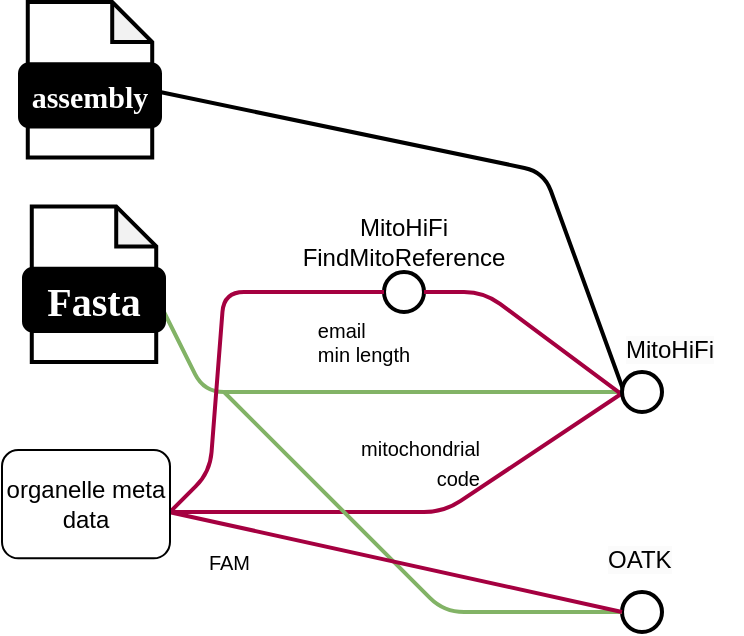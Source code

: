 <mxfile version="24.0.2" type="device">
  <diagram name="Page-1" id="2A7oEl3aQSgAAQ8X1VrI">
    <mxGraphModel dx="1199" dy="621" grid="1" gridSize="10" guides="1" tooltips="1" connect="1" arrows="1" fold="1" page="1" pageScale="1" pageWidth="1169" pageHeight="827" math="0" shadow="0">
      <root>
        <mxCell id="0" />
        <mxCell id="1" parent="0" />
        <mxCell id="4_1eloq482EJRbt4DOkw-5" value="" style="ellipse;whiteSpace=wrap;html=1;aspect=fixed;rounded=1;rotation=0;strokeWidth=2;" parent="1" vertex="1">
          <mxGeometry x="320" y="170" width="20" height="20" as="geometry" />
        </mxCell>
        <mxCell id="4_1eloq482EJRbt4DOkw-13" value="" style="endArrow=none;html=1;rounded=1;strokeWidth=2;exitX=0;exitY=0.5;exitDx=0;exitDy=0;fillColor=#d5e8d4;strokeColor=#82b366;" parent="1" edge="1">
          <mxGeometry width="50" height="50" relative="1" as="geometry">
            <mxPoint x="440" y="230" as="sourcePoint" />
            <mxPoint x="210" y="190" as="targetPoint" />
            <Array as="points">
              <mxPoint x="230" y="230" />
            </Array>
          </mxGeometry>
        </mxCell>
        <mxCell id="4_1eloq482EJRbt4DOkw-15" value="" style="endArrow=none;html=1;rounded=1;strokeWidth=2;entryX=0;entryY=0.5;entryDx=0;entryDy=0;fillColor=#d80073;strokeColor=#A50040;" parent="1" edge="1">
          <mxGeometry width="50" height="50" relative="1" as="geometry">
            <mxPoint x="213" y="290" as="sourcePoint" />
            <mxPoint x="440" y="230" as="targetPoint" />
            <Array as="points">
              <mxPoint x="233" y="290" />
              <mxPoint x="350" y="290" />
            </Array>
          </mxGeometry>
        </mxCell>
        <mxCell id="4_1eloq482EJRbt4DOkw-16" value="" style="endArrow=none;html=1;rounded=1;strokeWidth=2;exitX=0;exitY=0.5;exitDx=0;exitDy=0;fillColor=#d80073;strokeColor=#A50040;" parent="1" source="4_1eloq482EJRbt4DOkw-5" edge="1">
          <mxGeometry width="50" height="50" relative="1" as="geometry">
            <mxPoint x="253" y="270" as="sourcePoint" />
            <mxPoint x="213" y="290" as="targetPoint" />
            <Array as="points">
              <mxPoint x="240" y="180" />
              <mxPoint x="233" y="270" />
            </Array>
          </mxGeometry>
        </mxCell>
        <mxCell id="4_1eloq482EJRbt4DOkw-17" value="" style="endArrow=none;html=1;rounded=1;strokeWidth=2;fillColor=#d80073;strokeColor=#A50040;entryX=0.017;entryY=0.617;entryDx=0;entryDy=0;entryPerimeter=0;" parent="1" edge="1">
          <mxGeometry width="50" height="50" relative="1" as="geometry">
            <mxPoint x="340" y="180" as="sourcePoint" />
            <mxPoint x="440.34" y="232.34" as="targetPoint" />
            <Array as="points">
              <mxPoint x="370" y="180" />
            </Array>
          </mxGeometry>
        </mxCell>
        <mxCell id="4_1eloq482EJRbt4DOkw-19" value="&lt;font style=&quot;font-size: 12px;&quot;&gt;&lt;font style=&quot;font-size: 12px;&quot;&gt;MitoHiFi&lt;/font&gt;&lt;br&gt;&lt;font style=&quot;font-size: 12px;&quot;&gt;FindMitoReference&lt;/font&gt;&lt;/font&gt;" style="text;html=1;strokeColor=none;fillColor=none;align=center;verticalAlign=middle;whiteSpace=wrap;rounded=0;" parent="1" vertex="1">
          <mxGeometry x="300" y="140" width="60" height="30" as="geometry" />
        </mxCell>
        <mxCell id="4_1eloq482EJRbt4DOkw-20" value="&lt;span style=&quot;color: rgb(0, 0, 0); font-family: Helvetica; font-size: 12px; font-style: normal; font-variant-ligatures: normal; font-variant-caps: normal; font-weight: 400; letter-spacing: normal; orphans: 2; text-align: center; text-indent: 0px; text-transform: none; widows: 2; word-spacing: 0px; -webkit-text-stroke-width: 0px; background-color: rgb(251, 251, 251); text-decoration-thickness: initial; text-decoration-style: initial; text-decoration-color: initial; float: none; display: inline !important;&quot;&gt;MitoHiFi&lt;/span&gt;&lt;br style=&quot;border-color: var(--border-color); color: rgb(0, 0, 0); font-family: Helvetica; font-size: 12px; font-style: normal; font-variant-ligatures: normal; font-variant-caps: normal; font-weight: 400; letter-spacing: normal; orphans: 2; text-align: center; text-indent: 0px; text-transform: none; widows: 2; word-spacing: 0px; -webkit-text-stroke-width: 0px; background-color: rgb(251, 251, 251); text-decoration-thickness: initial; text-decoration-style: initial; text-decoration-color: initial;&quot;&gt;" style="text;whiteSpace=wrap;html=1;" parent="1" vertex="1">
          <mxGeometry x="439" y="195" width="60" height="20" as="geometry" />
        </mxCell>
        <mxCell id="4_1eloq482EJRbt4DOkw-21" value="&lt;div style=&quot;text-align: left; font-size: 10px;&quot;&gt;&lt;span style=&quot;background-color: initial;&quot;&gt;&lt;font style=&quot;font-size: 10px;&quot;&gt;email&lt;/font&gt;&lt;/span&gt;&lt;/div&gt;&lt;font style=&quot;font-size: 10px;&quot;&gt;&lt;div style=&quot;text-align: left;&quot;&gt;&lt;span style=&quot;background-color: initial;&quot;&gt;min length&lt;/span&gt;&lt;/div&gt;&lt;/font&gt;" style="text;html=1;strokeColor=none;fillColor=none;align=center;verticalAlign=middle;whiteSpace=wrap;rounded=0;" parent="1" vertex="1">
          <mxGeometry x="280" y="190" width="60" height="30" as="geometry" />
        </mxCell>
        <mxCell id="4_1eloq482EJRbt4DOkw-22" value="&lt;div style=&quot;&quot;&gt;&lt;font style=&quot;font-size: 10px;&quot;&gt;mitochondrial code&lt;/font&gt;&lt;/div&gt;" style="text;html=1;strokeColor=none;fillColor=none;align=right;verticalAlign=middle;whiteSpace=wrap;rounded=0;" parent="1" vertex="1">
          <mxGeometry x="300" y="250" width="70" height="30" as="geometry" />
        </mxCell>
        <mxCell id="0s-er371nLQB5tQFQ7MK-1" value="" style="ellipse;whiteSpace=wrap;html=1;aspect=fixed;rounded=1;rotation=0;strokeWidth=2;" vertex="1" parent="1">
          <mxGeometry x="439" y="330" width="20" height="20" as="geometry" />
        </mxCell>
        <mxCell id="0s-er371nLQB5tQFQ7MK-2" value="" style="endArrow=none;html=1;rounded=1;strokeWidth=2;entryX=0;entryY=0.5;entryDx=0;entryDy=0;fillColor=#d5e8d4;strokeColor=#82b366;" edge="1" parent="1" target="0s-er371nLQB5tQFQ7MK-1">
          <mxGeometry width="50" height="50" relative="1" as="geometry">
            <mxPoint x="240" y="230" as="sourcePoint" />
            <mxPoint x="440" y="130" as="targetPoint" />
            <Array as="points">
              <mxPoint x="350" y="340" />
            </Array>
          </mxGeometry>
        </mxCell>
        <mxCell id="0s-er371nLQB5tQFQ7MK-8" value="" style="endArrow=none;html=1;rounded=1;strokeWidth=2;entryX=0;entryY=0.5;entryDx=0;entryDy=0;strokeColor=#a50040;exitX=1;exitY=0.5;exitDx=0;exitDy=0;" edge="1" parent="1" target="0s-er371nLQB5tQFQ7MK-1">
          <mxGeometry width="50" height="50" relative="1" as="geometry">
            <mxPoint x="213" y="290.09" as="sourcePoint" />
            <mxPoint x="440" y="134" as="targetPoint" />
          </mxGeometry>
        </mxCell>
        <mxCell id="0s-er371nLQB5tQFQ7MK-10" value="organelle meta data" style="rounded=1;whiteSpace=wrap;html=1;aspect=fixed;" vertex="1" parent="1">
          <mxGeometry x="129" y="259" width="84" height="54.18" as="geometry" />
        </mxCell>
        <mxCell id="0s-er371nLQB5tQFQ7MK-11" value="&lt;span style=&quot;color: rgb(0, 0, 0); font-family: Helvetica; font-size: 12px; font-style: normal; font-variant-ligatures: normal; font-variant-caps: normal; font-weight: 400; letter-spacing: normal; orphans: 2; text-align: center; text-indent: 0px; text-transform: none; widows: 2; word-spacing: 0px; -webkit-text-stroke-width: 0px; background-color: rgb(251, 251, 251); text-decoration-thickness: initial; text-decoration-style: initial; text-decoration-color: initial; float: none; display: inline !important;&quot;&gt;OATK&lt;/span&gt;" style="text;whiteSpace=wrap;html=1;" vertex="1" parent="1">
          <mxGeometry x="430" y="300" width="60" height="20" as="geometry" />
        </mxCell>
        <mxCell id="0s-er371nLQB5tQFQ7MK-12" value="&lt;div style=&quot;&quot;&gt;&lt;font style=&quot;font-size: 10px;&quot;&gt;FAM&lt;/font&gt;&lt;/div&gt;" style="text;html=1;strokeColor=none;fillColor=none;align=right;verticalAlign=middle;whiteSpace=wrap;rounded=0;" vertex="1" parent="1">
          <mxGeometry x="230" y="300" width="25" height="30" as="geometry" />
        </mxCell>
        <mxCell id="uZQw7fXiOk98uIB17731-1" value="" style="group;aspect=fixed;" vertex="1" connectable="0" parent="1">
          <mxGeometry x="138" y="35" width="70" height="77.78" as="geometry" />
        </mxCell>
        <mxCell id="uZQw7fXiOk98uIB17731-2" value="" style="shape=note;whiteSpace=wrap;html=1;backgroundOutline=1;darkOpacity=0.05;rounded=1;size=20;strokeWidth=2;" vertex="1" parent="uZQw7fXiOk98uIB17731-1">
          <mxGeometry x="3.889" width="62.222" height="77.78" as="geometry" />
        </mxCell>
        <mxCell id="uZQw7fXiOk98uIB17731-3" value="&lt;font data-font-src=&quot;https://fonts.googleapis.com/css?family=Maven+Pro&quot; face=&quot;Maven Pro&quot; color=&quot;#ffffff&quot;&gt;&lt;b&gt;&lt;font style=&quot;font-size: 15px;&quot;&gt;assembly&lt;/font&gt;&lt;/b&gt;&lt;/font&gt;" style="rounded=1;whiteSpace=wrap;html=1;strokeWidth=2;fillColor=#000000;" vertex="1" parent="uZQw7fXiOk98uIB17731-1">
          <mxGeometry y="31.112" width="70" height="31.112" as="geometry" />
        </mxCell>
        <mxCell id="TJ0X9wIeP-ATOdibqPl1-6" value="" style="endArrow=none;html=1;rounded=1;strokeWidth=2;" edge="1" parent="1">
          <mxGeometry width="50" height="50" relative="1" as="geometry">
            <mxPoint x="208" y="80" as="sourcePoint" />
            <mxPoint x="440" y="230" as="targetPoint" />
            <Array as="points">
              <mxPoint x="400" y="120" />
            </Array>
          </mxGeometry>
        </mxCell>
        <mxCell id="TJ0X9wIeP-ATOdibqPl1-7" value="" style="group;aspect=fixed;" vertex="1" connectable="0" parent="1">
          <mxGeometry x="140" y="137.22" width="70" height="77.78" as="geometry" />
        </mxCell>
        <mxCell id="TJ0X9wIeP-ATOdibqPl1-8" value="" style="shape=note;whiteSpace=wrap;html=1;backgroundOutline=1;darkOpacity=0.05;rounded=1;size=20;strokeWidth=2;" vertex="1" parent="TJ0X9wIeP-ATOdibqPl1-7">
          <mxGeometry x="3.889" width="62.222" height="77.78" as="geometry" />
        </mxCell>
        <mxCell id="TJ0X9wIeP-ATOdibqPl1-9" value="&lt;font data-font-src=&quot;https://fonts.googleapis.com/css?family=Maven+Pro&quot; face=&quot;Maven Pro&quot; color=&quot;#ffffff&quot;&gt;&lt;b&gt;&lt;font style=&quot;font-size: 20px;&quot;&gt;Fasta&lt;/font&gt;&lt;/b&gt;&lt;/font&gt;" style="rounded=1;whiteSpace=wrap;html=1;strokeWidth=2;fillColor=#000000;" vertex="1" parent="TJ0X9wIeP-ATOdibqPl1-7">
          <mxGeometry y="31.112" width="70" height="31.112" as="geometry" />
        </mxCell>
        <mxCell id="TJ0X9wIeP-ATOdibqPl1-11" value="" style="ellipse;whiteSpace=wrap;html=1;aspect=fixed;rounded=1;rotation=0;strokeWidth=2;" vertex="1" parent="1">
          <mxGeometry x="439" y="220" width="20" height="20" as="geometry" />
        </mxCell>
      </root>
    </mxGraphModel>
  </diagram>
</mxfile>
